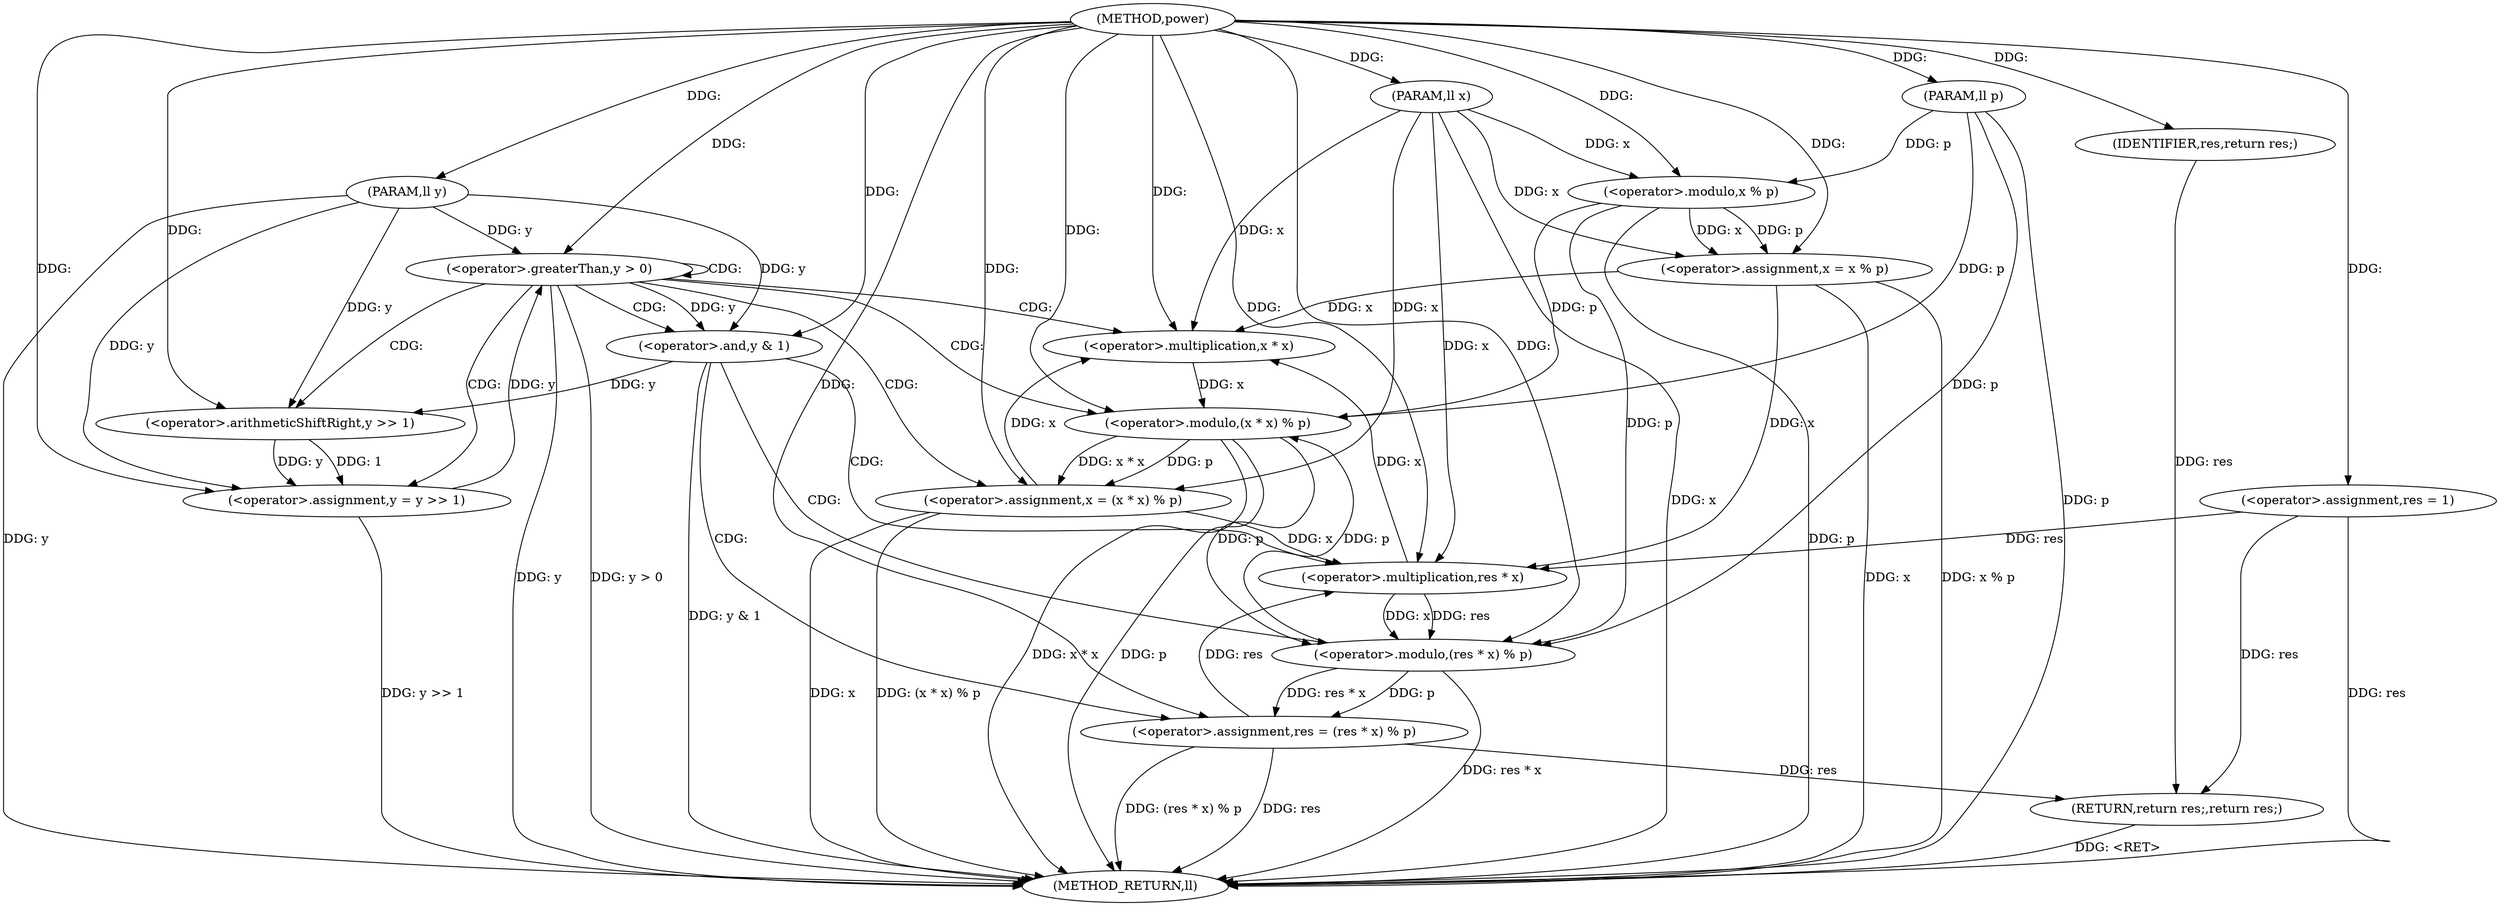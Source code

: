 digraph "power" {  
"1000225" [label = "(METHOD,power)" ]
"1000269" [label = "(METHOD_RETURN,ll)" ]
"1000226" [label = "(PARAM,ll x)" ]
"1000227" [label = "(PARAM,ll y)" ]
"1000228" [label = "(PARAM,ll p)" ]
"1000231" [label = "(<operator>.assignment,res = 1)" ]
"1000234" [label = "(<operator>.assignment,x = x % p)" ]
"1000267" [label = "(RETURN,return res;,return res;)" ]
"1000240" [label = "(<operator>.greaterThan,y > 0)" ]
"1000268" [label = "(IDENTIFIER,res,return res;)" ]
"1000236" [label = "(<operator>.modulo,x % p)" ]
"1000255" [label = "(<operator>.assignment,y = y >> 1)" ]
"1000260" [label = "(<operator>.assignment,x = (x * x) % p)" ]
"1000245" [label = "(<operator>.and,y & 1)" ]
"1000248" [label = "(<operator>.assignment,res = (res * x) % p)" ]
"1000257" [label = "(<operator>.arithmeticShiftRight,y >> 1)" ]
"1000262" [label = "(<operator>.modulo,(x * x) % p)" ]
"1000250" [label = "(<operator>.modulo,(res * x) % p)" ]
"1000263" [label = "(<operator>.multiplication,x * x)" ]
"1000251" [label = "(<operator>.multiplication,res * x)" ]
  "1000267" -> "1000269"  [ label = "DDG: <RET>"] 
  "1000226" -> "1000269"  [ label = "DDG: x"] 
  "1000227" -> "1000269"  [ label = "DDG: y"] 
  "1000228" -> "1000269"  [ label = "DDG: p"] 
  "1000231" -> "1000269"  [ label = "DDG: res"] 
  "1000234" -> "1000269"  [ label = "DDG: x"] 
  "1000236" -> "1000269"  [ label = "DDG: p"] 
  "1000234" -> "1000269"  [ label = "DDG: x % p"] 
  "1000240" -> "1000269"  [ label = "DDG: y"] 
  "1000240" -> "1000269"  [ label = "DDG: y > 0"] 
  "1000245" -> "1000269"  [ label = "DDG: y & 1"] 
  "1000248" -> "1000269"  [ label = "DDG: res"] 
  "1000250" -> "1000269"  [ label = "DDG: res * x"] 
  "1000248" -> "1000269"  [ label = "DDG: (res * x) % p"] 
  "1000255" -> "1000269"  [ label = "DDG: y >> 1"] 
  "1000260" -> "1000269"  [ label = "DDG: x"] 
  "1000262" -> "1000269"  [ label = "DDG: x * x"] 
  "1000262" -> "1000269"  [ label = "DDG: p"] 
  "1000260" -> "1000269"  [ label = "DDG: (x * x) % p"] 
  "1000225" -> "1000226"  [ label = "DDG: "] 
  "1000225" -> "1000227"  [ label = "DDG: "] 
  "1000225" -> "1000228"  [ label = "DDG: "] 
  "1000225" -> "1000231"  [ label = "DDG: "] 
  "1000236" -> "1000234"  [ label = "DDG: p"] 
  "1000236" -> "1000234"  [ label = "DDG: x"] 
  "1000268" -> "1000267"  [ label = "DDG: res"] 
  "1000231" -> "1000267"  [ label = "DDG: res"] 
  "1000248" -> "1000267"  [ label = "DDG: res"] 
  "1000226" -> "1000234"  [ label = "DDG: x"] 
  "1000225" -> "1000234"  [ label = "DDG: "] 
  "1000225" -> "1000268"  [ label = "DDG: "] 
  "1000226" -> "1000236"  [ label = "DDG: x"] 
  "1000225" -> "1000236"  [ label = "DDG: "] 
  "1000228" -> "1000236"  [ label = "DDG: p"] 
  "1000255" -> "1000240"  [ label = "DDG: y"] 
  "1000227" -> "1000240"  [ label = "DDG: y"] 
  "1000225" -> "1000240"  [ label = "DDG: "] 
  "1000257" -> "1000255"  [ label = "DDG: 1"] 
  "1000257" -> "1000255"  [ label = "DDG: y"] 
  "1000262" -> "1000260"  [ label = "DDG: x * x"] 
  "1000262" -> "1000260"  [ label = "DDG: p"] 
  "1000250" -> "1000248"  [ label = "DDG: p"] 
  "1000250" -> "1000248"  [ label = "DDG: res * x"] 
  "1000227" -> "1000255"  [ label = "DDG: y"] 
  "1000225" -> "1000255"  [ label = "DDG: "] 
  "1000226" -> "1000260"  [ label = "DDG: x"] 
  "1000225" -> "1000260"  [ label = "DDG: "] 
  "1000240" -> "1000245"  [ label = "DDG: y"] 
  "1000227" -> "1000245"  [ label = "DDG: y"] 
  "1000225" -> "1000245"  [ label = "DDG: "] 
  "1000225" -> "1000248"  [ label = "DDG: "] 
  "1000245" -> "1000257"  [ label = "DDG: y"] 
  "1000227" -> "1000257"  [ label = "DDG: y"] 
  "1000225" -> "1000257"  [ label = "DDG: "] 
  "1000263" -> "1000262"  [ label = "DDG: x"] 
  "1000236" -> "1000262"  [ label = "DDG: p"] 
  "1000250" -> "1000262"  [ label = "DDG: p"] 
  "1000228" -> "1000262"  [ label = "DDG: p"] 
  "1000225" -> "1000262"  [ label = "DDG: "] 
  "1000251" -> "1000250"  [ label = "DDG: x"] 
  "1000251" -> "1000250"  [ label = "DDG: res"] 
  "1000236" -> "1000250"  [ label = "DDG: p"] 
  "1000262" -> "1000250"  [ label = "DDG: p"] 
  "1000228" -> "1000250"  [ label = "DDG: p"] 
  "1000225" -> "1000250"  [ label = "DDG: "] 
  "1000234" -> "1000263"  [ label = "DDG: x"] 
  "1000251" -> "1000263"  [ label = "DDG: x"] 
  "1000260" -> "1000263"  [ label = "DDG: x"] 
  "1000226" -> "1000263"  [ label = "DDG: x"] 
  "1000225" -> "1000263"  [ label = "DDG: "] 
  "1000231" -> "1000251"  [ label = "DDG: res"] 
  "1000248" -> "1000251"  [ label = "DDG: res"] 
  "1000225" -> "1000251"  [ label = "DDG: "] 
  "1000234" -> "1000251"  [ label = "DDG: x"] 
  "1000260" -> "1000251"  [ label = "DDG: x"] 
  "1000226" -> "1000251"  [ label = "DDG: x"] 
  "1000240" -> "1000262"  [ label = "CDG: "] 
  "1000240" -> "1000257"  [ label = "CDG: "] 
  "1000240" -> "1000260"  [ label = "CDG: "] 
  "1000240" -> "1000240"  [ label = "CDG: "] 
  "1000240" -> "1000263"  [ label = "CDG: "] 
  "1000240" -> "1000255"  [ label = "CDG: "] 
  "1000240" -> "1000245"  [ label = "CDG: "] 
  "1000245" -> "1000250"  [ label = "CDG: "] 
  "1000245" -> "1000248"  [ label = "CDG: "] 
  "1000245" -> "1000251"  [ label = "CDG: "] 
}
